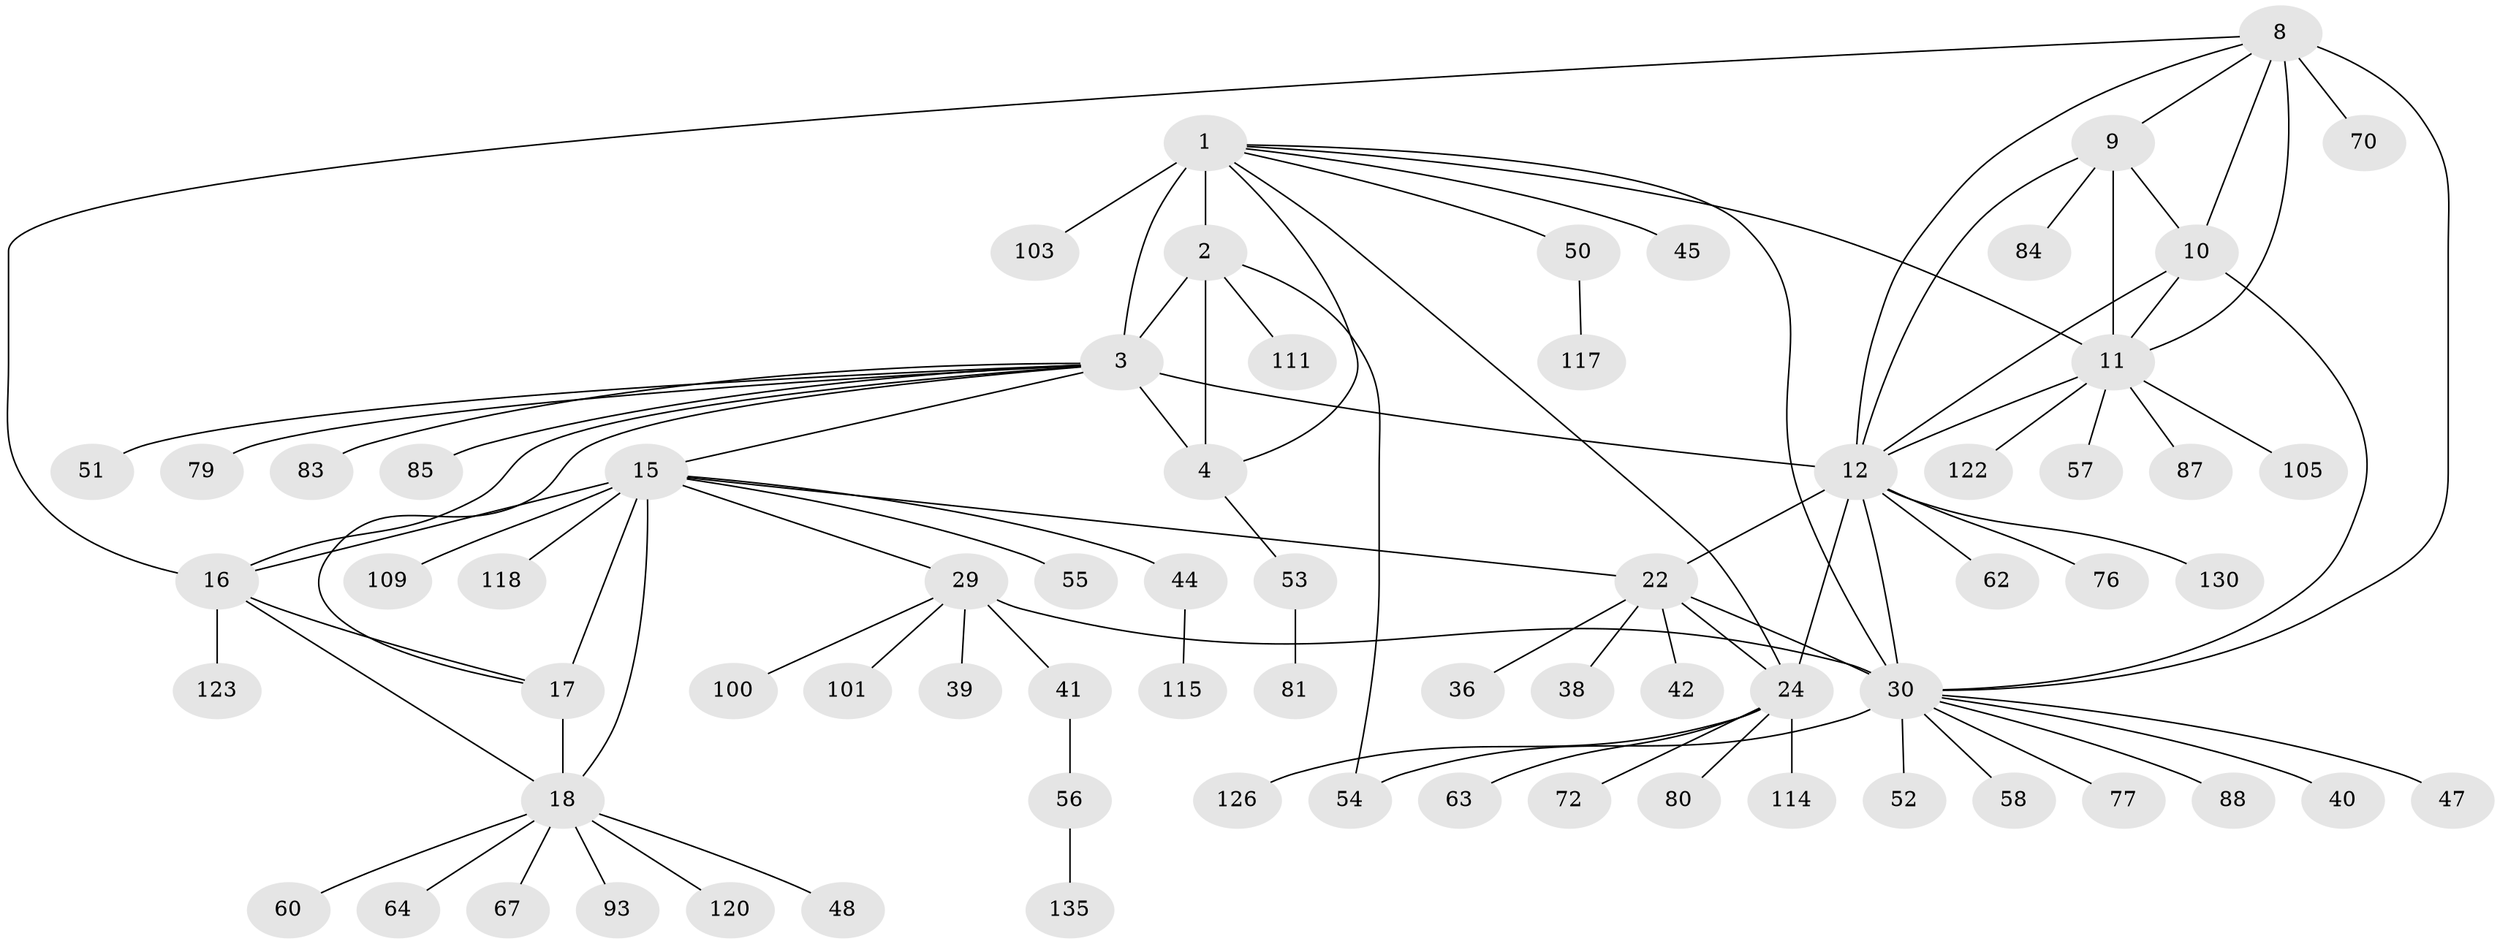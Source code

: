 // original degree distribution, {9: 0.04285714285714286, 8: 0.06428571428571428, 10: 0.03571428571428571, 7: 0.04285714285714286, 13: 0.014285714285714285, 11: 0.02142857142857143, 12: 0.02142857142857143, 6: 0.007142857142857143, 1: 0.5785714285714286, 2: 0.12857142857142856, 3: 0.04285714285714286}
// Generated by graph-tools (version 1.1) at 2025/16/03/09/25 04:16:00]
// undirected, 70 vertices, 94 edges
graph export_dot {
graph [start="1"]
  node [color=gray90,style=filled];
  1 [super="+5"];
  2;
  3 [super="+106+107+6+68"];
  4;
  8 [super="+90+43"];
  9;
  10 [super="+82+119+133+49"];
  11 [super="+14+13"];
  12 [super="+23+66"];
  15 [super="+19"];
  16;
  17 [super="+21+92"];
  18 [super="+20"];
  22 [super="+26+134"];
  24 [super="+25"];
  29 [super="+31+33+137"];
  30 [super="+32+69"];
  36;
  38;
  39;
  40;
  41;
  42;
  44;
  45;
  47 [super="+74"];
  48 [super="+127+65"];
  50;
  51;
  52 [super="+102"];
  53;
  54 [super="+99"];
  55;
  56;
  57;
  58;
  60 [super="+71"];
  62;
  63 [super="+86"];
  64 [super="+75"];
  67;
  70;
  72;
  76;
  77;
  79;
  80;
  81;
  83;
  84;
  85;
  87;
  88;
  93 [super="+95"];
  100 [super="+124"];
  101;
  103;
  105;
  109;
  111;
  114;
  115;
  117;
  118;
  120;
  122;
  123;
  126;
  130;
  135;
  1 -- 2 [weight=2];
  1 -- 3 [weight=6];
  1 -- 4 [weight=2];
  1 -- 50;
  1 -- 103;
  1 -- 45;
  1 -- 24;
  1 -- 30;
  1 -- 11;
  2 -- 3 [weight=3];
  2 -- 4;
  2 -- 54;
  2 -- 111;
  3 -- 4 [weight=3];
  3 -- 17;
  3 -- 15;
  3 -- 16;
  3 -- 12;
  3 -- 79;
  3 -- 83;
  3 -- 51;
  3 -- 85;
  4 -- 53;
  8 -- 9;
  8 -- 10;
  8 -- 11 [weight=3];
  8 -- 12;
  8 -- 16;
  8 -- 70;
  8 -- 30;
  9 -- 10;
  9 -- 11 [weight=3];
  9 -- 12;
  9 -- 84;
  10 -- 11 [weight=3];
  10 -- 12;
  10 -- 30;
  11 -- 12 [weight=3];
  11 -- 57;
  11 -- 105;
  11 -- 122;
  11 -- 87;
  12 -- 62;
  12 -- 76;
  12 -- 130;
  12 -- 22 [weight=3];
  12 -- 24 [weight=3];
  12 -- 30;
  15 -- 16 [weight=2];
  15 -- 17 [weight=4];
  15 -- 18 [weight=4];
  15 -- 29;
  15 -- 109;
  15 -- 118;
  15 -- 22;
  15 -- 55;
  15 -- 44;
  16 -- 17 [weight=2];
  16 -- 18 [weight=2];
  16 -- 123;
  17 -- 18 [weight=4];
  18 -- 67;
  18 -- 93;
  18 -- 120;
  18 -- 48;
  18 -- 64;
  18 -- 60;
  22 -- 24 [weight=9];
  22 -- 38;
  22 -- 36;
  22 -- 42;
  22 -- 30 [weight=2];
  24 -- 114;
  24 -- 126;
  24 -- 80;
  24 -- 72;
  24 -- 63;
  29 -- 30 [weight=12];
  29 -- 100;
  29 -- 101;
  29 -- 41;
  29 -- 39;
  30 -- 40;
  30 -- 88;
  30 -- 58;
  30 -- 77;
  30 -- 47;
  30 -- 52;
  30 -- 54;
  41 -- 56;
  44 -- 115;
  50 -- 117;
  53 -- 81;
  56 -- 135;
}

